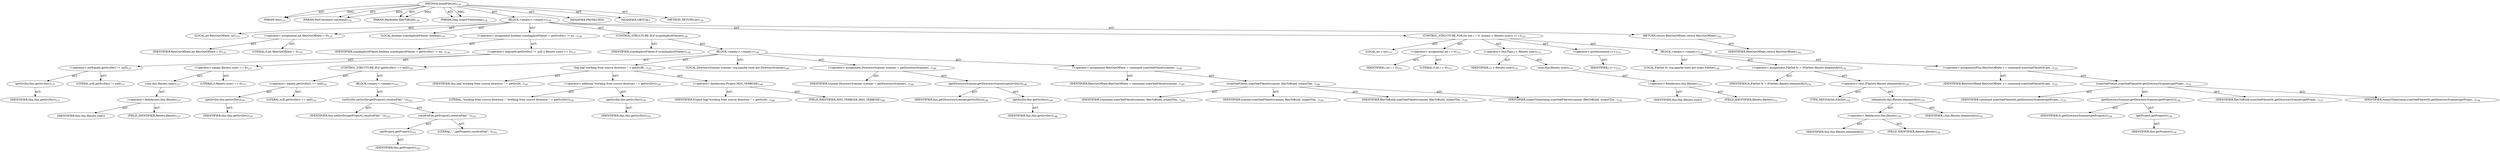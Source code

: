 digraph "buildFileList" {  
"111669149701" [label = <(METHOD,buildFileList)<SUB>134</SUB>> ]
"115964116994" [label = <(PARAM,this)<SUB>134</SUB>> ]
"115964117004" [label = <(PARAM,NetCommand command)<SUB>134</SUB>> ]
"115964117005" [label = <(PARAM,Hashtable filesToBuild)<SUB>134</SUB>> ]
"115964117006" [label = <(PARAM,long outputTimestamp)<SUB>134</SUB>> ]
"25769803781" [label = <(BLOCK,&lt;empty&gt;,&lt;empty&gt;)<SUB>134</SUB>> ]
"94489280512" [label = <(LOCAL,int filesOutOfDate: int)<SUB>135</SUB>> ]
"30064771080" [label = <(&lt;operator&gt;.assignment,int filesOutOfDate = 0)<SUB>135</SUB>> ]
"68719476761" [label = <(IDENTIFIER,filesOutOfDate,int filesOutOfDate = 0)<SUB>135</SUB>> ]
"90194313216" [label = <(LITERAL,0,int filesOutOfDate = 0)<SUB>135</SUB>> ]
"94489280513" [label = <(LOCAL,boolean scanImplicitFileset: boolean)<SUB>136</SUB>> ]
"30064771081" [label = <(&lt;operator&gt;.assignment,boolean scanImplicitFileset = getSrcDir() != nu...)<SUB>136</SUB>> ]
"68719476762" [label = <(IDENTIFIER,scanImplicitFileset,boolean scanImplicitFileset = getSrcDir() != nu...)<SUB>136</SUB>> ]
"30064771082" [label = <(&lt;operator&gt;.logicalOr,getSrcDir() != null || filesets.size() == 0)<SUB>137</SUB>> ]
"30064771083" [label = <(&lt;operator&gt;.notEquals,getSrcDir() != null)<SUB>137</SUB>> ]
"30064771084" [label = <(getSrcDir,this.getSrcDir())<SUB>137</SUB>> ]
"68719476738" [label = <(IDENTIFIER,this,this.getSrcDir())<SUB>137</SUB>> ]
"90194313217" [label = <(LITERAL,null,getSrcDir() != null)<SUB>137</SUB>> ]
"30064771085" [label = <(&lt;operator&gt;.equals,filesets.size() == 0)<SUB>137</SUB>> ]
"30064771086" [label = <(size,this.filesets.size())<SUB>137</SUB>> ]
"30064771087" [label = <(&lt;operator&gt;.fieldAccess,this.filesets)<SUB>137</SUB>> ]
"68719476763" [label = <(IDENTIFIER,this,this.filesets.size())> ]
"55834574853" [label = <(FIELD_IDENTIFIER,filesets,filesets)<SUB>137</SUB>> ]
"90194313218" [label = <(LITERAL,0,filesets.size() == 0)<SUB>137</SUB>> ]
"47244640256" [label = <(CONTROL_STRUCTURE,IF,if (scanImplicitFileset))<SUB>138</SUB>> ]
"68719476764" [label = <(IDENTIFIER,scanImplicitFileset,if (scanImplicitFileset))<SUB>138</SUB>> ]
"25769803782" [label = <(BLOCK,&lt;empty&gt;,&lt;empty&gt;)<SUB>138</SUB>> ]
"47244640257" [label = <(CONTROL_STRUCTURE,IF,if (getSrcDir() == null))<SUB>141</SUB>> ]
"30064771088" [label = <(&lt;operator&gt;.equals,getSrcDir() == null)<SUB>141</SUB>> ]
"30064771089" [label = <(getSrcDir,this.getSrcDir())<SUB>141</SUB>> ]
"68719476739" [label = <(IDENTIFIER,this,this.getSrcDir())<SUB>141</SUB>> ]
"90194313219" [label = <(LITERAL,null,getSrcDir() == null)<SUB>141</SUB>> ]
"25769803783" [label = <(BLOCK,&lt;empty&gt;,&lt;empty&gt;)<SUB>141</SUB>> ]
"30064771090" [label = <(setSrcDir,setSrcDir(getProject().resolveFile(&quot;.&quot;)))<SUB>143</SUB>> ]
"68719476741" [label = <(IDENTIFIER,this,setSrcDir(getProject().resolveFile(&quot;.&quot;)))<SUB>143</SUB>> ]
"30064771091" [label = <(resolveFile,getProject().resolveFile(&quot;.&quot;))<SUB>143</SUB>> ]
"30064771092" [label = <(getProject,getProject())<SUB>143</SUB>> ]
"68719476740" [label = <(IDENTIFIER,this,getProject())<SUB>143</SUB>> ]
"90194313220" [label = <(LITERAL,&quot;.&quot;,getProject().resolveFile(&quot;.&quot;))<SUB>143</SUB>> ]
"30064771093" [label = <(log,log(&quot;working from source directory &quot; + getSrcDi...)<SUB>145</SUB>> ]
"68719476743" [label = <(IDENTIFIER,this,log(&quot;working from source directory &quot; + getSrcDi...)<SUB>145</SUB>> ]
"30064771094" [label = <(&lt;operator&gt;.addition,&quot;working from source directory &quot; + getSrcDir())<SUB>145</SUB>> ]
"90194313221" [label = <(LITERAL,&quot;working from source directory &quot;,&quot;working from source directory &quot; + getSrcDir())<SUB>145</SUB>> ]
"30064771095" [label = <(getSrcDir,this.getSrcDir())<SUB>145</SUB>> ]
"68719476742" [label = <(IDENTIFIER,this,this.getSrcDir())<SUB>145</SUB>> ]
"30064771096" [label = <(&lt;operator&gt;.fieldAccess,Project.MSG_VERBOSE)<SUB>146</SUB>> ]
"68719476765" [label = <(IDENTIFIER,Project,log(&quot;working from source directory &quot; + getSrcDi...)<SUB>146</SUB>> ]
"55834574854" [label = <(FIELD_IDENTIFIER,MSG_VERBOSE,MSG_VERBOSE)<SUB>146</SUB>> ]
"94489280514" [label = <(LOCAL,DirectoryScanner scanner: org.apache.tools.ant.DirectoryScanner)<SUB>148</SUB>> ]
"30064771097" [label = <(&lt;operator&gt;.assignment,DirectoryScanner scanner = getDirectoryScanner(...)<SUB>148</SUB>> ]
"68719476766" [label = <(IDENTIFIER,scanner,DirectoryScanner scanner = getDirectoryScanner(...)<SUB>148</SUB>> ]
"30064771098" [label = <(getDirectoryScanner,getDirectoryScanner(getSrcDir()))<SUB>148</SUB>> ]
"68719476745" [label = <(IDENTIFIER,this,getDirectoryScanner(getSrcDir()))<SUB>148</SUB>> ]
"30064771099" [label = <(getSrcDir,this.getSrcDir())<SUB>148</SUB>> ]
"68719476744" [label = <(IDENTIFIER,this,this.getSrcDir())<SUB>148</SUB>> ]
"30064771100" [label = <(&lt;operator&gt;.assignment,filesOutOfDate = command.scanOneFileset(scanner...)<SUB>149</SUB>> ]
"68719476767" [label = <(IDENTIFIER,filesOutOfDate,filesOutOfDate = command.scanOneFileset(scanner...)<SUB>149</SUB>> ]
"30064771101" [label = <(scanOneFileset,scanOneFileset(scanner, filesToBuild, outputTim...)<SUB>149</SUB>> ]
"68719476768" [label = <(IDENTIFIER,command,scanOneFileset(scanner, filesToBuild, outputTim...)<SUB>149</SUB>> ]
"68719476769" [label = <(IDENTIFIER,scanner,scanOneFileset(scanner, filesToBuild, outputTim...)<SUB>149</SUB>> ]
"68719476770" [label = <(IDENTIFIER,filesToBuild,scanOneFileset(scanner, filesToBuild, outputTim...)<SUB>150</SUB>> ]
"68719476771" [label = <(IDENTIFIER,outputTimestamp,scanOneFileset(scanner, filesToBuild, outputTim...)<SUB>150</SUB>> ]
"47244640258" [label = <(CONTROL_STRUCTURE,FOR,for (int i = 0; Some(i &lt; filesets.size()); i++))<SUB>153</SUB>> ]
"94489280515" [label = <(LOCAL,int i: int)<SUB>153</SUB>> ]
"30064771102" [label = <(&lt;operator&gt;.assignment,int i = 0)<SUB>153</SUB>> ]
"68719476772" [label = <(IDENTIFIER,i,int i = 0)<SUB>153</SUB>> ]
"90194313222" [label = <(LITERAL,0,int i = 0)<SUB>153</SUB>> ]
"30064771103" [label = <(&lt;operator&gt;.lessThan,i &lt; filesets.size())<SUB>153</SUB>> ]
"68719476773" [label = <(IDENTIFIER,i,i &lt; filesets.size())<SUB>153</SUB>> ]
"30064771104" [label = <(size,this.filesets.size())<SUB>153</SUB>> ]
"30064771105" [label = <(&lt;operator&gt;.fieldAccess,this.filesets)<SUB>153</SUB>> ]
"68719476774" [label = <(IDENTIFIER,this,this.filesets.size())> ]
"55834574855" [label = <(FIELD_IDENTIFIER,filesets,filesets)<SUB>153</SUB>> ]
"30064771106" [label = <(&lt;operator&gt;.postIncrement,i++)<SUB>153</SUB>> ]
"68719476775" [label = <(IDENTIFIER,i,i++)<SUB>153</SUB>> ]
"25769803784" [label = <(BLOCK,&lt;empty&gt;,&lt;empty&gt;)<SUB>153</SUB>> ]
"94489280516" [label = <(LOCAL,FileSet fs: org.apache.tools.ant.types.FileSet)<SUB>154</SUB>> ]
"30064771107" [label = <(&lt;operator&gt;.assignment,FileSet fs = (FileSet) filesets.elementAt(i))<SUB>154</SUB>> ]
"68719476776" [label = <(IDENTIFIER,fs,FileSet fs = (FileSet) filesets.elementAt(i))<SUB>154</SUB>> ]
"30064771108" [label = <(&lt;operator&gt;.cast,(FileSet) filesets.elementAt(i))<SUB>154</SUB>> ]
"180388626432" [label = <(TYPE_REF,FileSet,FileSet)<SUB>154</SUB>> ]
"30064771109" [label = <(elementAt,this.filesets.elementAt(i))<SUB>154</SUB>> ]
"30064771110" [label = <(&lt;operator&gt;.fieldAccess,this.filesets)<SUB>154</SUB>> ]
"68719476777" [label = <(IDENTIFIER,this,this.filesets.elementAt(i))> ]
"55834574856" [label = <(FIELD_IDENTIFIER,filesets,filesets)<SUB>154</SUB>> ]
"68719476778" [label = <(IDENTIFIER,i,this.filesets.elementAt(i))<SUB>154</SUB>> ]
"30064771111" [label = <(&lt;operator&gt;.assignmentPlus,filesOutOfDate += command.scanOneFileset(fs.get...)<SUB>155</SUB>> ]
"68719476779" [label = <(IDENTIFIER,filesOutOfDate,filesOutOfDate += command.scanOneFileset(fs.get...)<SUB>155</SUB>> ]
"30064771112" [label = <(scanOneFileset,scanOneFileset(fs.getDirectoryScanner(getProjec...)<SUB>155</SUB>> ]
"68719476780" [label = <(IDENTIFIER,command,scanOneFileset(fs.getDirectoryScanner(getProjec...)<SUB>155</SUB>> ]
"30064771113" [label = <(getDirectoryScanner,getDirectoryScanner(getProject()))<SUB>156</SUB>> ]
"68719476781" [label = <(IDENTIFIER,fs,getDirectoryScanner(getProject()))<SUB>156</SUB>> ]
"30064771114" [label = <(getProject,getProject())<SUB>156</SUB>> ]
"68719476746" [label = <(IDENTIFIER,this,getProject())<SUB>156</SUB>> ]
"68719476782" [label = <(IDENTIFIER,filesToBuild,scanOneFileset(fs.getDirectoryScanner(getProjec...)<SUB>157</SUB>> ]
"68719476783" [label = <(IDENTIFIER,outputTimestamp,scanOneFileset(fs.getDirectoryScanner(getProjec...)<SUB>158</SUB>> ]
"146028888066" [label = <(RETURN,return filesOutOfDate;,return filesOutOfDate;)<SUB>161</SUB>> ]
"68719476784" [label = <(IDENTIFIER,filesOutOfDate,return filesOutOfDate;)<SUB>161</SUB>> ]
"133143986189" [label = <(MODIFIER,PROTECTED)> ]
"133143986190" [label = <(MODIFIER,VIRTUAL)> ]
"128849018885" [label = <(METHOD_RETURN,int)<SUB>134</SUB>> ]
  "111669149701" -> "115964116994"  [ label = "AST: "] 
  "111669149701" -> "115964117004"  [ label = "AST: "] 
  "111669149701" -> "115964117005"  [ label = "AST: "] 
  "111669149701" -> "115964117006"  [ label = "AST: "] 
  "111669149701" -> "25769803781"  [ label = "AST: "] 
  "111669149701" -> "133143986189"  [ label = "AST: "] 
  "111669149701" -> "133143986190"  [ label = "AST: "] 
  "111669149701" -> "128849018885"  [ label = "AST: "] 
  "25769803781" -> "94489280512"  [ label = "AST: "] 
  "25769803781" -> "30064771080"  [ label = "AST: "] 
  "25769803781" -> "94489280513"  [ label = "AST: "] 
  "25769803781" -> "30064771081"  [ label = "AST: "] 
  "25769803781" -> "47244640256"  [ label = "AST: "] 
  "25769803781" -> "47244640258"  [ label = "AST: "] 
  "25769803781" -> "146028888066"  [ label = "AST: "] 
  "30064771080" -> "68719476761"  [ label = "AST: "] 
  "30064771080" -> "90194313216"  [ label = "AST: "] 
  "30064771081" -> "68719476762"  [ label = "AST: "] 
  "30064771081" -> "30064771082"  [ label = "AST: "] 
  "30064771082" -> "30064771083"  [ label = "AST: "] 
  "30064771082" -> "30064771085"  [ label = "AST: "] 
  "30064771083" -> "30064771084"  [ label = "AST: "] 
  "30064771083" -> "90194313217"  [ label = "AST: "] 
  "30064771084" -> "68719476738"  [ label = "AST: "] 
  "30064771085" -> "30064771086"  [ label = "AST: "] 
  "30064771085" -> "90194313218"  [ label = "AST: "] 
  "30064771086" -> "30064771087"  [ label = "AST: "] 
  "30064771087" -> "68719476763"  [ label = "AST: "] 
  "30064771087" -> "55834574853"  [ label = "AST: "] 
  "47244640256" -> "68719476764"  [ label = "AST: "] 
  "47244640256" -> "25769803782"  [ label = "AST: "] 
  "25769803782" -> "47244640257"  [ label = "AST: "] 
  "25769803782" -> "30064771093"  [ label = "AST: "] 
  "25769803782" -> "94489280514"  [ label = "AST: "] 
  "25769803782" -> "30064771097"  [ label = "AST: "] 
  "25769803782" -> "30064771100"  [ label = "AST: "] 
  "47244640257" -> "30064771088"  [ label = "AST: "] 
  "47244640257" -> "25769803783"  [ label = "AST: "] 
  "30064771088" -> "30064771089"  [ label = "AST: "] 
  "30064771088" -> "90194313219"  [ label = "AST: "] 
  "30064771089" -> "68719476739"  [ label = "AST: "] 
  "25769803783" -> "30064771090"  [ label = "AST: "] 
  "30064771090" -> "68719476741"  [ label = "AST: "] 
  "30064771090" -> "30064771091"  [ label = "AST: "] 
  "30064771091" -> "30064771092"  [ label = "AST: "] 
  "30064771091" -> "90194313220"  [ label = "AST: "] 
  "30064771092" -> "68719476740"  [ label = "AST: "] 
  "30064771093" -> "68719476743"  [ label = "AST: "] 
  "30064771093" -> "30064771094"  [ label = "AST: "] 
  "30064771093" -> "30064771096"  [ label = "AST: "] 
  "30064771094" -> "90194313221"  [ label = "AST: "] 
  "30064771094" -> "30064771095"  [ label = "AST: "] 
  "30064771095" -> "68719476742"  [ label = "AST: "] 
  "30064771096" -> "68719476765"  [ label = "AST: "] 
  "30064771096" -> "55834574854"  [ label = "AST: "] 
  "30064771097" -> "68719476766"  [ label = "AST: "] 
  "30064771097" -> "30064771098"  [ label = "AST: "] 
  "30064771098" -> "68719476745"  [ label = "AST: "] 
  "30064771098" -> "30064771099"  [ label = "AST: "] 
  "30064771099" -> "68719476744"  [ label = "AST: "] 
  "30064771100" -> "68719476767"  [ label = "AST: "] 
  "30064771100" -> "30064771101"  [ label = "AST: "] 
  "30064771101" -> "68719476768"  [ label = "AST: "] 
  "30064771101" -> "68719476769"  [ label = "AST: "] 
  "30064771101" -> "68719476770"  [ label = "AST: "] 
  "30064771101" -> "68719476771"  [ label = "AST: "] 
  "47244640258" -> "94489280515"  [ label = "AST: "] 
  "47244640258" -> "30064771102"  [ label = "AST: "] 
  "47244640258" -> "30064771103"  [ label = "AST: "] 
  "47244640258" -> "30064771106"  [ label = "AST: "] 
  "47244640258" -> "25769803784"  [ label = "AST: "] 
  "30064771102" -> "68719476772"  [ label = "AST: "] 
  "30064771102" -> "90194313222"  [ label = "AST: "] 
  "30064771103" -> "68719476773"  [ label = "AST: "] 
  "30064771103" -> "30064771104"  [ label = "AST: "] 
  "30064771104" -> "30064771105"  [ label = "AST: "] 
  "30064771105" -> "68719476774"  [ label = "AST: "] 
  "30064771105" -> "55834574855"  [ label = "AST: "] 
  "30064771106" -> "68719476775"  [ label = "AST: "] 
  "25769803784" -> "94489280516"  [ label = "AST: "] 
  "25769803784" -> "30064771107"  [ label = "AST: "] 
  "25769803784" -> "30064771111"  [ label = "AST: "] 
  "30064771107" -> "68719476776"  [ label = "AST: "] 
  "30064771107" -> "30064771108"  [ label = "AST: "] 
  "30064771108" -> "180388626432"  [ label = "AST: "] 
  "30064771108" -> "30064771109"  [ label = "AST: "] 
  "30064771109" -> "30064771110"  [ label = "AST: "] 
  "30064771109" -> "68719476778"  [ label = "AST: "] 
  "30064771110" -> "68719476777"  [ label = "AST: "] 
  "30064771110" -> "55834574856"  [ label = "AST: "] 
  "30064771111" -> "68719476779"  [ label = "AST: "] 
  "30064771111" -> "30064771112"  [ label = "AST: "] 
  "30064771112" -> "68719476780"  [ label = "AST: "] 
  "30064771112" -> "30064771113"  [ label = "AST: "] 
  "30064771112" -> "68719476782"  [ label = "AST: "] 
  "30064771112" -> "68719476783"  [ label = "AST: "] 
  "30064771113" -> "68719476781"  [ label = "AST: "] 
  "30064771113" -> "30064771114"  [ label = "AST: "] 
  "30064771114" -> "68719476746"  [ label = "AST: "] 
  "146028888066" -> "68719476784"  [ label = "AST: "] 
  "111669149701" -> "115964116994"  [ label = "DDG: "] 
  "111669149701" -> "115964117004"  [ label = "DDG: "] 
  "111669149701" -> "115964117005"  [ label = "DDG: "] 
  "111669149701" -> "115964117006"  [ label = "DDG: "] 
}
